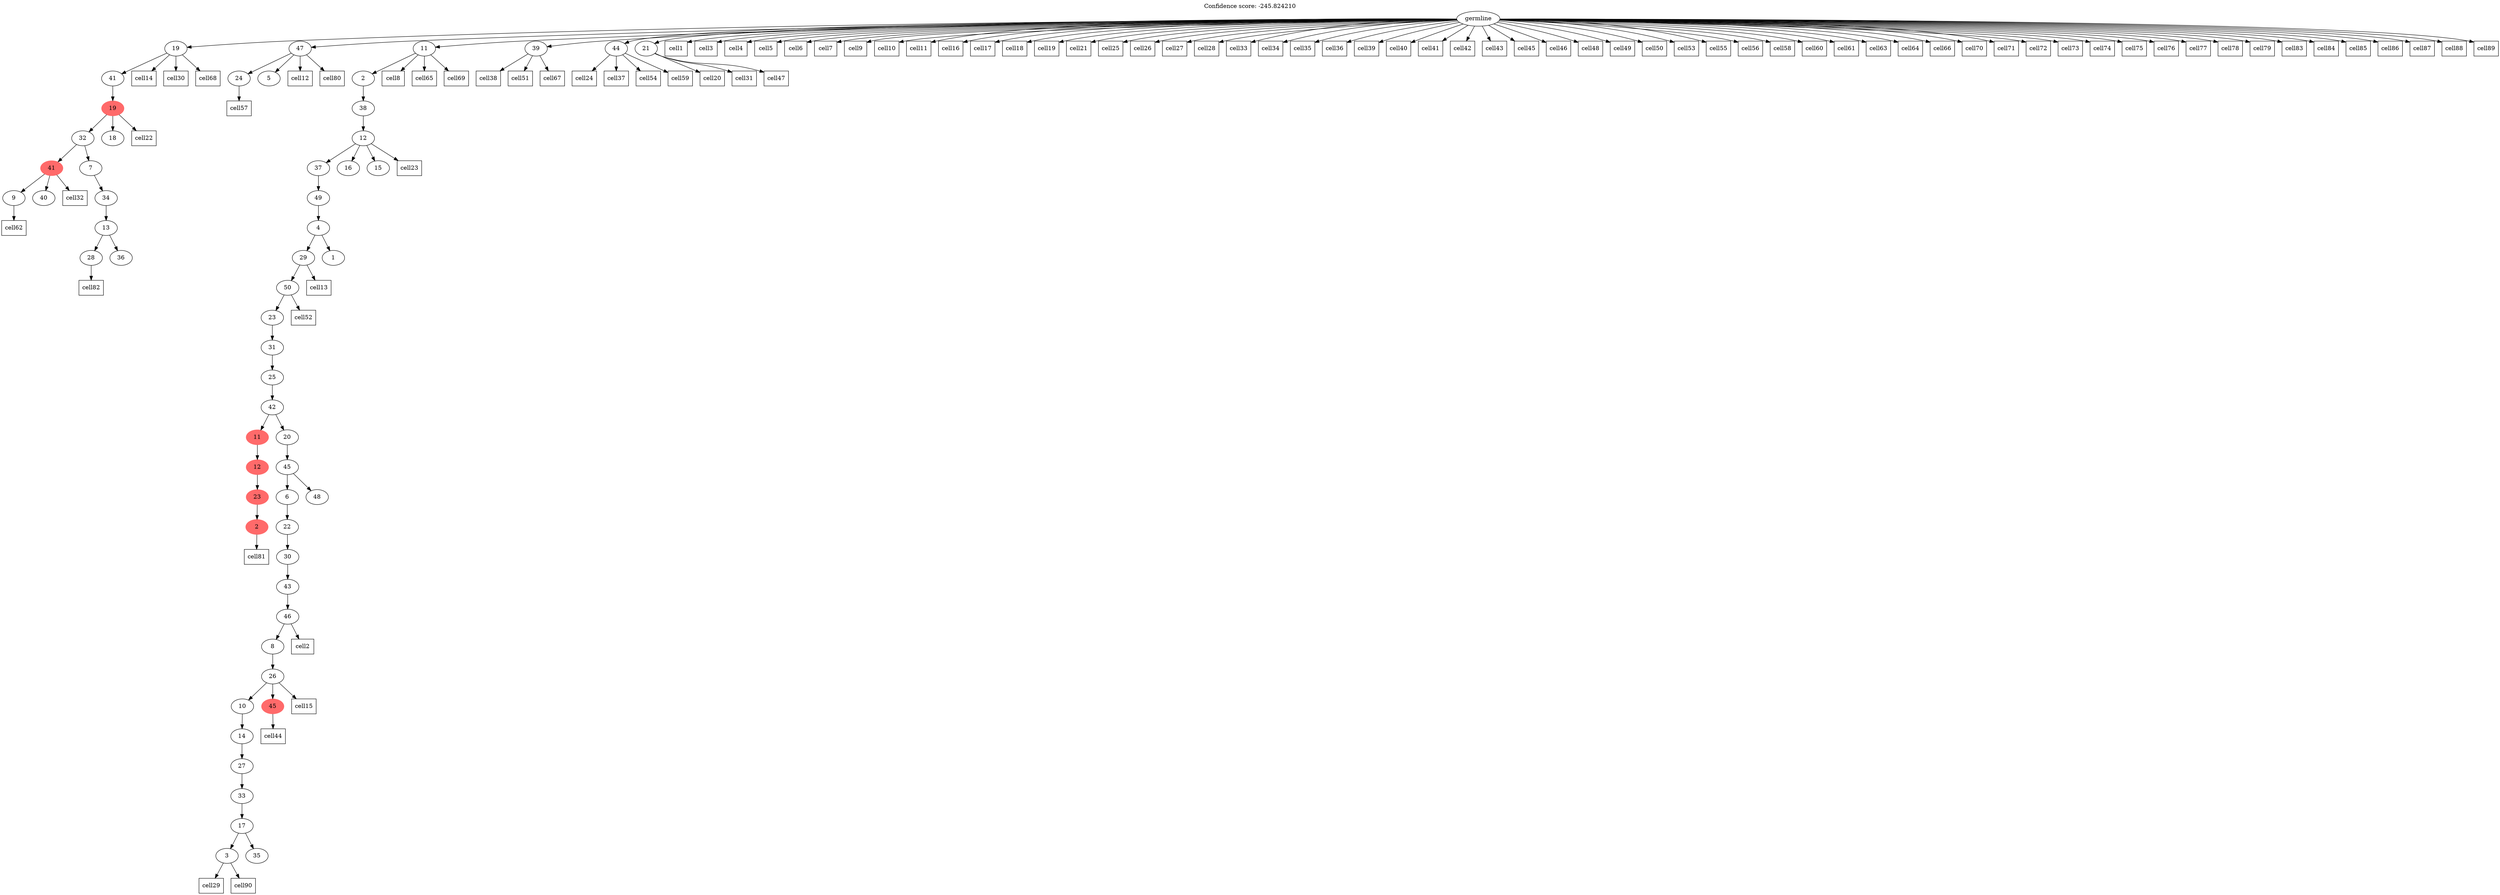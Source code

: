 digraph g {
	"54" -> "55";
	"55" [label="9"];
	"54" -> "56";
	"56" [label="40"];
	"51" -> "52";
	"52" [label="28"];
	"51" -> "53";
	"53" [label="36"];
	"50" -> "51";
	"51" [label="13"];
	"49" -> "50";
	"50" [label="34"];
	"48" -> "49";
	"49" [label="7"];
	"48" -> "54";
	"54" [color=indianred1, style=filled, label="41"];
	"47" -> "48";
	"48" [label="32"];
	"47" -> "57";
	"57" [label="18"];
	"46" -> "47";
	"47" [color=indianred1, style=filled, label="19"];
	"45" -> "46";
	"46" [label="41"];
	"42" -> "43";
	"43" [label="24"];
	"42" -> "44";
	"44" [label="5"];
	"37" -> "38";
	"38" [color=indianred1, style=filled, label="2"];
	"36" -> "37";
	"37" [color=indianred1, style=filled, label="23"];
	"35" -> "36";
	"36" [color=indianred1, style=filled, label="12"];
	"30" -> "31";
	"31" [label="3"];
	"30" -> "32";
	"32" [label="35"];
	"29" -> "30";
	"30" [label="17"];
	"28" -> "29";
	"29" [label="33"];
	"27" -> "28";
	"28" [label="27"];
	"26" -> "27";
	"27" [label="14"];
	"25" -> "26";
	"26" [label="10"];
	"25" -> "33";
	"33" [color=indianred1, style=filled, label="45"];
	"24" -> "25";
	"25" [label="26"];
	"23" -> "24";
	"24" [label="8"];
	"22" -> "23";
	"23" [label="46"];
	"21" -> "22";
	"22" [label="43"];
	"20" -> "21";
	"21" [label="30"];
	"19" -> "20";
	"20" [label="22"];
	"18" -> "19";
	"19" [label="6"];
	"18" -> "34";
	"34" [label="48"];
	"17" -> "18";
	"18" [label="45"];
	"16" -> "17";
	"17" [label="20"];
	"16" -> "35";
	"35" [color=indianred1, style=filled, label="11"];
	"15" -> "16";
	"16" [label="42"];
	"14" -> "15";
	"15" [label="25"];
	"13" -> "14";
	"14" [label="31"];
	"12" -> "13";
	"13" [label="23"];
	"11" -> "12";
	"12" [label="50"];
	"10" -> "11";
	"11" [label="29"];
	"10" -> "39";
	"39" [label="1"];
	"9" -> "10";
	"10" [label="4"];
	"8" -> "9";
	"9" [label="49"];
	"7" -> "8";
	"8" [label="37"];
	"7" -> "40";
	"40" [label="16"];
	"7" -> "41";
	"41" [label="15"];
	"6" -> "7";
	"7" [label="12"];
	"5" -> "6";
	"6" [label="38"];
	"4" -> "5";
	"5" [label="2"];
	"0" -> "1";
	"1" [label="39"];
	"0" -> "2";
	"2" [label="44"];
	"0" -> "3";
	"3" [label="21"];
	"0" -> "4";
	"4" [label="11"];
	"0" -> "42";
	"42" [label="47"];
	"0" -> "45";
	"45" [label="19"];
	"0" [label="germline"];
	"0" -> "cell1";
	"cell1" [shape=box];
	"23" -> "cell2";
	"cell2" [shape=box];
	"0" -> "cell3";
	"cell3" [shape=box];
	"0" -> "cell4";
	"cell4" [shape=box];
	"0" -> "cell5";
	"cell5" [shape=box];
	"0" -> "cell6";
	"cell6" [shape=box];
	"0" -> "cell7";
	"cell7" [shape=box];
	"4" -> "cell8";
	"cell8" [shape=box];
	"0" -> "cell9";
	"cell9" [shape=box];
	"0" -> "cell10";
	"cell10" [shape=box];
	"0" -> "cell11";
	"cell11" [shape=box];
	"42" -> "cell12";
	"cell12" [shape=box];
	"11" -> "cell13";
	"cell13" [shape=box];
	"45" -> "cell14";
	"cell14" [shape=box];
	"25" -> "cell15";
	"cell15" [shape=box];
	"0" -> "cell16";
	"cell16" [shape=box];
	"0" -> "cell17";
	"cell17" [shape=box];
	"0" -> "cell18";
	"cell18" [shape=box];
	"0" -> "cell19";
	"cell19" [shape=box];
	"3" -> "cell20";
	"cell20" [shape=box];
	"0" -> "cell21";
	"cell21" [shape=box];
	"47" -> "cell22";
	"cell22" [shape=box];
	"7" -> "cell23";
	"cell23" [shape=box];
	"2" -> "cell24";
	"cell24" [shape=box];
	"0" -> "cell25";
	"cell25" [shape=box];
	"0" -> "cell26";
	"cell26" [shape=box];
	"0" -> "cell27";
	"cell27" [shape=box];
	"0" -> "cell28";
	"cell28" [shape=box];
	"31" -> "cell29";
	"cell29" [shape=box];
	"45" -> "cell30";
	"cell30" [shape=box];
	"3" -> "cell31";
	"cell31" [shape=box];
	"54" -> "cell32";
	"cell32" [shape=box];
	"0" -> "cell33";
	"cell33" [shape=box];
	"0" -> "cell34";
	"cell34" [shape=box];
	"0" -> "cell35";
	"cell35" [shape=box];
	"0" -> "cell36";
	"cell36" [shape=box];
	"2" -> "cell37";
	"cell37" [shape=box];
	"1" -> "cell38";
	"cell38" [shape=box];
	"0" -> "cell39";
	"cell39" [shape=box];
	"0" -> "cell40";
	"cell40" [shape=box];
	"0" -> "cell41";
	"cell41" [shape=box];
	"0" -> "cell42";
	"cell42" [shape=box];
	"0" -> "cell43";
	"cell43" [shape=box];
	"33" -> "cell44";
	"cell44" [shape=box];
	"0" -> "cell45";
	"cell45" [shape=box];
	"0" -> "cell46";
	"cell46" [shape=box];
	"3" -> "cell47";
	"cell47" [shape=box];
	"0" -> "cell48";
	"cell48" [shape=box];
	"0" -> "cell49";
	"cell49" [shape=box];
	"0" -> "cell50";
	"cell50" [shape=box];
	"1" -> "cell51";
	"cell51" [shape=box];
	"12" -> "cell52";
	"cell52" [shape=box];
	"0" -> "cell53";
	"cell53" [shape=box];
	"2" -> "cell54";
	"cell54" [shape=box];
	"0" -> "cell55";
	"cell55" [shape=box];
	"0" -> "cell56";
	"cell56" [shape=box];
	"43" -> "cell57";
	"cell57" [shape=box];
	"0" -> "cell58";
	"cell58" [shape=box];
	"2" -> "cell59";
	"cell59" [shape=box];
	"0" -> "cell60";
	"cell60" [shape=box];
	"0" -> "cell61";
	"cell61" [shape=box];
	"55" -> "cell62";
	"cell62" [shape=box];
	"0" -> "cell63";
	"cell63" [shape=box];
	"0" -> "cell64";
	"cell64" [shape=box];
	"4" -> "cell65";
	"cell65" [shape=box];
	"0" -> "cell66";
	"cell66" [shape=box];
	"1" -> "cell67";
	"cell67" [shape=box];
	"45" -> "cell68";
	"cell68" [shape=box];
	"4" -> "cell69";
	"cell69" [shape=box];
	"0" -> "cell70";
	"cell70" [shape=box];
	"0" -> "cell71";
	"cell71" [shape=box];
	"0" -> "cell72";
	"cell72" [shape=box];
	"0" -> "cell73";
	"cell73" [shape=box];
	"0" -> "cell74";
	"cell74" [shape=box];
	"0" -> "cell75";
	"cell75" [shape=box];
	"0" -> "cell76";
	"cell76" [shape=box];
	"0" -> "cell77";
	"cell77" [shape=box];
	"0" -> "cell78";
	"cell78" [shape=box];
	"0" -> "cell79";
	"cell79" [shape=box];
	"42" -> "cell80";
	"cell80" [shape=box];
	"38" -> "cell81";
	"cell81" [shape=box];
	"52" -> "cell82";
	"cell82" [shape=box];
	"0" -> "cell83";
	"cell83" [shape=box];
	"0" -> "cell84";
	"cell84" [shape=box];
	"0" -> "cell85";
	"cell85" [shape=box];
	"0" -> "cell86";
	"cell86" [shape=box];
	"0" -> "cell87";
	"cell87" [shape=box];
	"0" -> "cell88";
	"cell88" [shape=box];
	"0" -> "cell89";
	"cell89" [shape=box];
	"31" -> "cell90";
	"cell90" [shape=box];
	labelloc="t";
	label="Confidence score: -245.824210";
}

